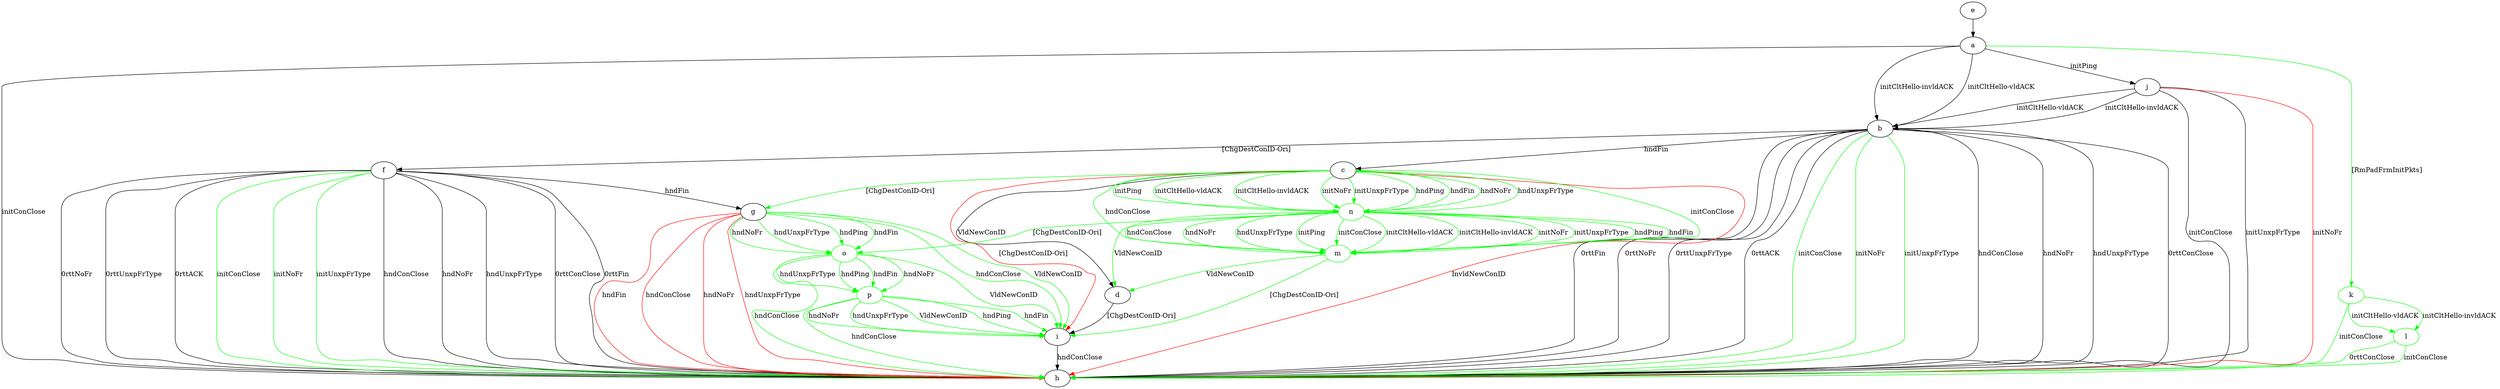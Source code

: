 digraph "" {
	a -> b	[key=0,
		label="initCltHello-vldACK "];
	a -> b	[key=1,
		label="initCltHello-invldACK "];
	a -> h	[key=0,
		label="initConClose "];
	a -> j	[key=0,
		label="initPing "];
	k	[color=green];
	a -> k	[key=0,
		color=green,
		label="[RmPadFrmInitPkts] "];
	b -> c	[key=0,
		label="hndFin "];
	b -> f	[key=0,
		label="[ChgDestConID-Ori] "];
	b -> h	[key=0,
		label="hndConClose "];
	b -> h	[key=1,
		label="hndNoFr "];
	b -> h	[key=2,
		label="hndUnxpFrType "];
	b -> h	[key=3,
		label="0rttConClose "];
	b -> h	[key=4,
		label="0rttFin "];
	b -> h	[key=5,
		label="0rttNoFr "];
	b -> h	[key=6,
		label="0rttUnxpFrType "];
	b -> h	[key=7,
		label="0rttACK "];
	b -> h	[key=8,
		color=green,
		label="initConClose "];
	b -> h	[key=9,
		color=green,
		label="initNoFr "];
	b -> h	[key=10,
		color=green,
		label="initUnxpFrType "];
	c -> d	[key=0,
		label="VldNewConID "];
	c -> g	[key=0,
		color=green,
		label="[ChgDestConID-Ori] "];
	c -> h	[key=0,
		color=red,
		label="InvldNewConID "];
	c -> i	[key=0,
		color=red,
		label="[ChgDestConID-Ori] "];
	m	[color=green];
	c -> m	[key=0,
		color=green,
		label="initConClose "];
	c -> m	[key=1,
		color=green,
		label="hndConClose "];
	n	[color=green];
	c -> n	[key=0,
		color=green,
		label="initPing "];
	c -> n	[key=1,
		color=green,
		label="initCltHello-vldACK "];
	c -> n	[key=2,
		color=green,
		label="initCltHello-invldACK "];
	c -> n	[key=3,
		color=green,
		label="initNoFr "];
	c -> n	[key=4,
		color=green,
		label="initUnxpFrType "];
	c -> n	[key=5,
		color=green,
		label="hndPing "];
	c -> n	[key=6,
		color=green,
		label="hndFin "];
	c -> n	[key=7,
		color=green,
		label="hndNoFr "];
	c -> n	[key=8,
		color=green,
		label="hndUnxpFrType "];
	d -> i	[key=0,
		label="[ChgDestConID-Ori] "];
	e -> a	[key=0];
	f -> g	[key=0,
		label="hndFin "];
	f -> h	[key=0,
		label="hndConClose "];
	f -> h	[key=1,
		label="hndNoFr "];
	f -> h	[key=2,
		label="hndUnxpFrType "];
	f -> h	[key=3,
		label="0rttConClose "];
	f -> h	[key=4,
		label="0rttFin "];
	f -> h	[key=5,
		label="0rttNoFr "];
	f -> h	[key=6,
		label="0rttUnxpFrType "];
	f -> h	[key=7,
		label="0rttACK "];
	f -> h	[key=8,
		color=green,
		label="initConClose "];
	f -> h	[key=9,
		color=green,
		label="initNoFr "];
	f -> h	[key=10,
		color=green,
		label="initUnxpFrType "];
	g -> h	[key=0,
		color=red,
		label="hndFin "];
	g -> h	[key=1,
		color=red,
		label="hndConClose "];
	g -> h	[key=2,
		color=red,
		label="hndNoFr "];
	g -> h	[key=3,
		color=red,
		label="hndUnxpFrType "];
	g -> i	[key=0,
		color=green,
		label="hndConClose "];
	g -> i	[key=1,
		color=green,
		label="VldNewConID "];
	o	[color=green];
	g -> o	[key=0,
		color=green,
		label="hndPing "];
	g -> o	[key=1,
		color=green,
		label="hndFin "];
	g -> o	[key=2,
		color=green,
		label="hndNoFr "];
	g -> o	[key=3,
		color=green,
		label="hndUnxpFrType "];
	i -> h	[key=0,
		label="hndConClose "];
	j -> b	[key=0,
		label="initCltHello-vldACK "];
	j -> b	[key=1,
		label="initCltHello-invldACK "];
	j -> h	[key=0,
		label="initConClose "];
	j -> h	[key=1,
		label="initUnxpFrType "];
	j -> h	[key=2,
		color=red,
		label="initNoFr "];
	k -> h	[key=0,
		color=green,
		label="initConClose "];
	l	[color=green];
	k -> l	[key=0,
		color=green,
		label="initCltHello-vldACK "];
	k -> l	[key=1,
		color=green,
		label="initCltHello-invldACK "];
	l -> h	[key=0,
		color=green,
		label="initConClose "];
	l -> h	[key=1,
		color=green,
		label="0rttConClose "];
	m -> d	[key=0,
		color=green,
		label="VldNewConID "];
	m -> i	[key=0,
		color=green,
		label="[ChgDestConID-Ori] "];
	n -> d	[key=0,
		color=green,
		label="VldNewConID "];
	n -> m	[key=0,
		color=green,
		label="initPing "];
	n -> m	[key=1,
		color=green,
		label="initConClose "];
	n -> m	[key=2,
		color=green,
		label="initCltHello-vldACK "];
	n -> m	[key=3,
		color=green,
		label="initCltHello-invldACK "];
	n -> m	[key=4,
		color=green,
		label="initNoFr "];
	n -> m	[key=5,
		color=green,
		label="initUnxpFrType "];
	n -> m	[key=6,
		color=green,
		label="hndPing "];
	n -> m	[key=7,
		color=green,
		label="hndFin "];
	n -> m	[key=8,
		color=green,
		label="hndConClose "];
	n -> m	[key=9,
		color=green,
		label="hndNoFr "];
	n -> m	[key=10,
		color=green,
		label="hndUnxpFrType "];
	n -> o	[key=0,
		color=green,
		label="[ChgDestConID-Ori] "];
	o -> h	[key=0,
		color=green,
		label="hndConClose "];
	o -> i	[key=0,
		color=green,
		label="VldNewConID "];
	p	[color=green];
	o -> p	[key=0,
		color=green,
		label="hndPing "];
	o -> p	[key=1,
		color=green,
		label="hndFin "];
	o -> p	[key=2,
		color=green,
		label="hndNoFr "];
	o -> p	[key=3,
		color=green,
		label="hndUnxpFrType "];
	p -> h	[key=0,
		color=green,
		label="hndConClose "];
	p -> i	[key=0,
		color=green,
		label="hndPing "];
	p -> i	[key=1,
		color=green,
		label="hndFin "];
	p -> i	[key=2,
		color=green,
		label="hndNoFr "];
	p -> i	[key=3,
		color=green,
		label="hndUnxpFrType "];
	p -> i	[key=4,
		color=green,
		label="VldNewConID "];
}
